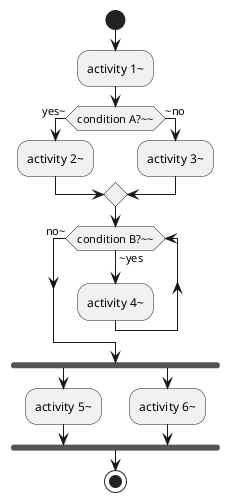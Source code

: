 @startuml

start
:activity 1~;
if (condition A?~~) then (yes~)
    :activity 2~;
else (~no)
    :activity 3~;
endif
while (condition B?~~) is (~yes)
    :activity 4~;
endwhile (no~)
fork
    :activity 5~;
fork again
    :activity 6~;
end fork
stop

@enduml
